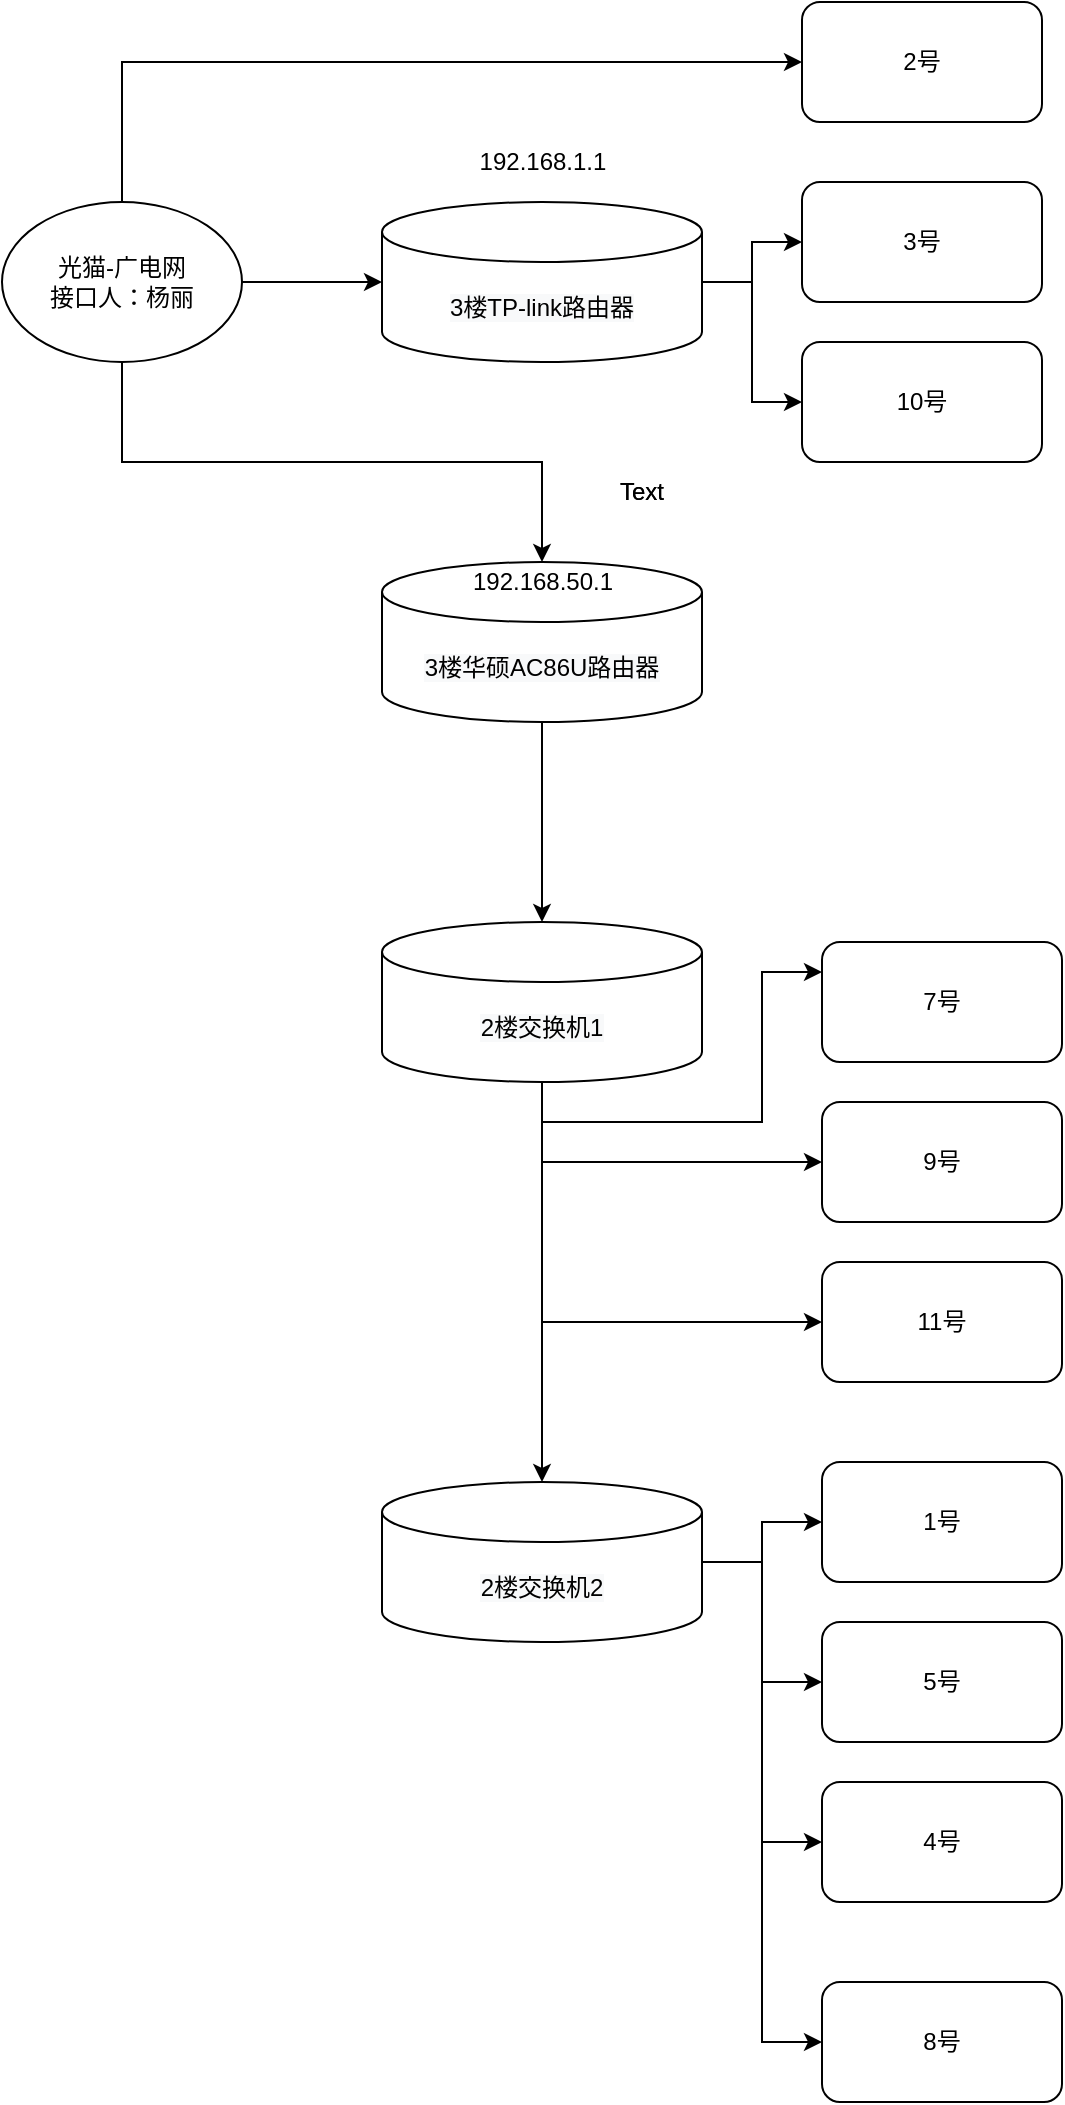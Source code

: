 <mxfile version="19.0.2" type="github">
  <diagram id="QX97mzNyihSSCgHgmmuL" name="Page-1">
    <mxGraphModel dx="594" dy="1558" grid="1" gridSize="10" guides="1" tooltips="1" connect="1" arrows="1" fold="1" page="1" pageScale="1" pageWidth="827" pageHeight="1169" math="0" shadow="0">
      <root>
        <mxCell id="0" />
        <mxCell id="1" parent="0" />
        <mxCell id="RoXwMoGi_ICYDZfWmA2_-11" style="edgeStyle=orthogonalEdgeStyle;rounded=0;orthogonalLoop=1;jettySize=auto;html=1;exitX=0.5;exitY=1;exitDx=0;exitDy=0;entryX=0.5;entryY=0;entryDx=0;entryDy=0;entryPerimeter=0;" edge="1" parent="1" source="RoXwMoGi_ICYDZfWmA2_-1" target="RoXwMoGi_ICYDZfWmA2_-3">
          <mxGeometry relative="1" as="geometry" />
        </mxCell>
        <mxCell id="RoXwMoGi_ICYDZfWmA2_-34" style="edgeStyle=orthogonalEdgeStyle;rounded=0;orthogonalLoop=1;jettySize=auto;html=1;exitX=1;exitY=0.5;exitDx=0;exitDy=0;entryX=0;entryY=0.5;entryDx=0;entryDy=0;entryPerimeter=0;" edge="1" parent="1" source="RoXwMoGi_ICYDZfWmA2_-1" target="RoXwMoGi_ICYDZfWmA2_-30">
          <mxGeometry relative="1" as="geometry" />
        </mxCell>
        <mxCell id="RoXwMoGi_ICYDZfWmA2_-41" style="edgeStyle=orthogonalEdgeStyle;rounded=0;orthogonalLoop=1;jettySize=auto;html=1;exitX=0.5;exitY=0;exitDx=0;exitDy=0;entryX=0;entryY=0.5;entryDx=0;entryDy=0;" edge="1" parent="1" source="RoXwMoGi_ICYDZfWmA2_-1" target="RoXwMoGi_ICYDZfWmA2_-5">
          <mxGeometry relative="1" as="geometry" />
        </mxCell>
        <mxCell id="RoXwMoGi_ICYDZfWmA2_-1" value="光猫-广电网&lt;br&gt;接口人：杨丽" style="ellipse;whiteSpace=wrap;html=1;" vertex="1" parent="1">
          <mxGeometry x="50" y="40" width="120" height="80" as="geometry" />
        </mxCell>
        <mxCell id="RoXwMoGi_ICYDZfWmA2_-2" value="3号" style="rounded=1;whiteSpace=wrap;html=1;" vertex="1" parent="1">
          <mxGeometry x="450" y="30" width="120" height="60" as="geometry" />
        </mxCell>
        <mxCell id="RoXwMoGi_ICYDZfWmA2_-12" style="edgeStyle=orthogonalEdgeStyle;rounded=0;orthogonalLoop=1;jettySize=auto;html=1;exitX=0.5;exitY=1;exitDx=0;exitDy=0;exitPerimeter=0;entryX=0.5;entryY=0;entryDx=0;entryDy=0;entryPerimeter=0;" edge="1" parent="1" source="RoXwMoGi_ICYDZfWmA2_-3" target="RoXwMoGi_ICYDZfWmA2_-9">
          <mxGeometry relative="1" as="geometry" />
        </mxCell>
        <mxCell id="RoXwMoGi_ICYDZfWmA2_-3" value="&lt;span style=&quot;color: rgb(0, 0, 0); font-family: Helvetica; font-size: 12px; font-style: normal; font-variant-ligatures: normal; font-variant-caps: normal; font-weight: 400; letter-spacing: normal; orphans: 2; text-align: center; text-indent: 0px; text-transform: none; widows: 2; word-spacing: 0px; -webkit-text-stroke-width: 0px; background-color: rgb(248, 249, 250); text-decoration-thickness: initial; text-decoration-style: initial; text-decoration-color: initial; float: none; display: inline !important;&quot;&gt;3楼华硕AC86U路由器&lt;/span&gt;" style="shape=cylinder3;whiteSpace=wrap;html=1;boundedLbl=1;backgroundOutline=1;size=15;" vertex="1" parent="1">
          <mxGeometry x="240" y="220" width="160" height="80" as="geometry" />
        </mxCell>
        <mxCell id="RoXwMoGi_ICYDZfWmA2_-4" value="10号" style="rounded=1;whiteSpace=wrap;html=1;" vertex="1" parent="1">
          <mxGeometry x="450" y="110" width="120" height="60" as="geometry" />
        </mxCell>
        <mxCell id="RoXwMoGi_ICYDZfWmA2_-5" value="2号" style="rounded=1;whiteSpace=wrap;html=1;" vertex="1" parent="1">
          <mxGeometry x="450" y="-60" width="120" height="60" as="geometry" />
        </mxCell>
        <mxCell id="RoXwMoGi_ICYDZfWmA2_-17" style="edgeStyle=orthogonalEdgeStyle;rounded=0;orthogonalLoop=1;jettySize=auto;html=1;exitX=0.5;exitY=1;exitDx=0;exitDy=0;exitPerimeter=0;entryX=0.5;entryY=0;entryDx=0;entryDy=0;entryPerimeter=0;" edge="1" parent="1" source="RoXwMoGi_ICYDZfWmA2_-9" target="RoXwMoGi_ICYDZfWmA2_-16">
          <mxGeometry relative="1" as="geometry" />
        </mxCell>
        <mxCell id="RoXwMoGi_ICYDZfWmA2_-19" style="edgeStyle=orthogonalEdgeStyle;rounded=0;orthogonalLoop=1;jettySize=auto;html=1;exitX=0.5;exitY=1;exitDx=0;exitDy=0;exitPerimeter=0;entryX=0;entryY=0.25;entryDx=0;entryDy=0;" edge="1" parent="1" source="RoXwMoGi_ICYDZfWmA2_-9" target="RoXwMoGi_ICYDZfWmA2_-13">
          <mxGeometry relative="1" as="geometry" />
        </mxCell>
        <mxCell id="RoXwMoGi_ICYDZfWmA2_-20" style="edgeStyle=orthogonalEdgeStyle;rounded=0;orthogonalLoop=1;jettySize=auto;html=1;exitX=0.5;exitY=1;exitDx=0;exitDy=0;exitPerimeter=0;entryX=0;entryY=0.5;entryDx=0;entryDy=0;" edge="1" parent="1" source="RoXwMoGi_ICYDZfWmA2_-9" target="RoXwMoGi_ICYDZfWmA2_-14">
          <mxGeometry relative="1" as="geometry" />
        </mxCell>
        <mxCell id="RoXwMoGi_ICYDZfWmA2_-21" style="edgeStyle=orthogonalEdgeStyle;rounded=0;orthogonalLoop=1;jettySize=auto;html=1;exitX=0.5;exitY=1;exitDx=0;exitDy=0;exitPerimeter=0;entryX=0;entryY=0.5;entryDx=0;entryDy=0;" edge="1" parent="1" source="RoXwMoGi_ICYDZfWmA2_-9" target="RoXwMoGi_ICYDZfWmA2_-15">
          <mxGeometry relative="1" as="geometry" />
        </mxCell>
        <mxCell id="RoXwMoGi_ICYDZfWmA2_-9" value="&lt;span style=&quot;color: rgb(0, 0, 0); font-family: Helvetica; font-size: 12px; font-style: normal; font-variant-ligatures: normal; font-variant-caps: normal; font-weight: 400; letter-spacing: normal; orphans: 2; text-align: center; text-indent: 0px; text-transform: none; widows: 2; word-spacing: 0px; -webkit-text-stroke-width: 0px; background-color: rgb(248, 249, 250); text-decoration-thickness: initial; text-decoration-style: initial; text-decoration-color: initial; float: none; display: inline !important;&quot;&gt;2楼交换机1&lt;/span&gt;" style="shape=cylinder3;whiteSpace=wrap;html=1;boundedLbl=1;backgroundOutline=1;size=15;" vertex="1" parent="1">
          <mxGeometry x="240" y="400" width="160" height="80" as="geometry" />
        </mxCell>
        <mxCell id="RoXwMoGi_ICYDZfWmA2_-13" value="7号" style="rounded=1;whiteSpace=wrap;html=1;" vertex="1" parent="1">
          <mxGeometry x="460" y="410" width="120" height="60" as="geometry" />
        </mxCell>
        <mxCell id="RoXwMoGi_ICYDZfWmA2_-14" value="9号" style="rounded=1;whiteSpace=wrap;html=1;" vertex="1" parent="1">
          <mxGeometry x="460" y="490" width="120" height="60" as="geometry" />
        </mxCell>
        <mxCell id="RoXwMoGi_ICYDZfWmA2_-15" value="11号" style="rounded=1;whiteSpace=wrap;html=1;" vertex="1" parent="1">
          <mxGeometry x="460" y="570" width="120" height="60" as="geometry" />
        </mxCell>
        <mxCell id="RoXwMoGi_ICYDZfWmA2_-26" style="edgeStyle=orthogonalEdgeStyle;rounded=0;orthogonalLoop=1;jettySize=auto;html=1;exitX=1;exitY=0.5;exitDx=0;exitDy=0;exitPerimeter=0;entryX=0;entryY=0.5;entryDx=0;entryDy=0;" edge="1" parent="1" source="RoXwMoGi_ICYDZfWmA2_-16" target="RoXwMoGi_ICYDZfWmA2_-22">
          <mxGeometry relative="1" as="geometry" />
        </mxCell>
        <mxCell id="RoXwMoGi_ICYDZfWmA2_-27" style="edgeStyle=orthogonalEdgeStyle;rounded=0;orthogonalLoop=1;jettySize=auto;html=1;exitX=1;exitY=0.5;exitDx=0;exitDy=0;exitPerimeter=0;entryX=0;entryY=0.5;entryDx=0;entryDy=0;" edge="1" parent="1" source="RoXwMoGi_ICYDZfWmA2_-16" target="RoXwMoGi_ICYDZfWmA2_-23">
          <mxGeometry relative="1" as="geometry" />
        </mxCell>
        <mxCell id="RoXwMoGi_ICYDZfWmA2_-28" style="edgeStyle=orthogonalEdgeStyle;rounded=0;orthogonalLoop=1;jettySize=auto;html=1;exitX=1;exitY=0.5;exitDx=0;exitDy=0;exitPerimeter=0;entryX=0;entryY=0.5;entryDx=0;entryDy=0;" edge="1" parent="1" source="RoXwMoGi_ICYDZfWmA2_-16" target="RoXwMoGi_ICYDZfWmA2_-24">
          <mxGeometry relative="1" as="geometry" />
        </mxCell>
        <mxCell id="RoXwMoGi_ICYDZfWmA2_-29" style="edgeStyle=orthogonalEdgeStyle;rounded=0;orthogonalLoop=1;jettySize=auto;html=1;exitX=1;exitY=0.5;exitDx=0;exitDy=0;exitPerimeter=0;entryX=0;entryY=0.5;entryDx=0;entryDy=0;" edge="1" parent="1" source="RoXwMoGi_ICYDZfWmA2_-16" target="RoXwMoGi_ICYDZfWmA2_-25">
          <mxGeometry relative="1" as="geometry" />
        </mxCell>
        <mxCell id="RoXwMoGi_ICYDZfWmA2_-16" value="&lt;span style=&quot;color: rgb(0, 0, 0); font-family: Helvetica; font-size: 12px; font-style: normal; font-variant-ligatures: normal; font-variant-caps: normal; font-weight: 400; letter-spacing: normal; orphans: 2; text-align: center; text-indent: 0px; text-transform: none; widows: 2; word-spacing: 0px; -webkit-text-stroke-width: 0px; background-color: rgb(248, 249, 250); text-decoration-thickness: initial; text-decoration-style: initial; text-decoration-color: initial; float: none; display: inline !important;&quot;&gt;2楼交换机2&lt;/span&gt;" style="shape=cylinder3;whiteSpace=wrap;html=1;boundedLbl=1;backgroundOutline=1;size=15;" vertex="1" parent="1">
          <mxGeometry x="240" y="680" width="160" height="80" as="geometry" />
        </mxCell>
        <mxCell id="RoXwMoGi_ICYDZfWmA2_-22" value="1号" style="rounded=1;whiteSpace=wrap;html=1;" vertex="1" parent="1">
          <mxGeometry x="460" y="670" width="120" height="60" as="geometry" />
        </mxCell>
        <mxCell id="RoXwMoGi_ICYDZfWmA2_-23" value="5号" style="rounded=1;whiteSpace=wrap;html=1;" vertex="1" parent="1">
          <mxGeometry x="460" y="750" width="120" height="60" as="geometry" />
        </mxCell>
        <mxCell id="RoXwMoGi_ICYDZfWmA2_-24" value="4号" style="rounded=1;whiteSpace=wrap;html=1;" vertex="1" parent="1">
          <mxGeometry x="460" y="830" width="120" height="60" as="geometry" />
        </mxCell>
        <mxCell id="RoXwMoGi_ICYDZfWmA2_-25" value="8号" style="rounded=1;whiteSpace=wrap;html=1;" vertex="1" parent="1">
          <mxGeometry x="460" y="930" width="120" height="60" as="geometry" />
        </mxCell>
        <mxCell id="RoXwMoGi_ICYDZfWmA2_-31" style="edgeStyle=orthogonalEdgeStyle;rounded=0;orthogonalLoop=1;jettySize=auto;html=1;exitX=1;exitY=0.5;exitDx=0;exitDy=0;exitPerimeter=0;entryX=0;entryY=0.5;entryDx=0;entryDy=0;" edge="1" parent="1" source="RoXwMoGi_ICYDZfWmA2_-30" target="RoXwMoGi_ICYDZfWmA2_-2">
          <mxGeometry relative="1" as="geometry" />
        </mxCell>
        <mxCell id="RoXwMoGi_ICYDZfWmA2_-32" style="edgeStyle=orthogonalEdgeStyle;rounded=0;orthogonalLoop=1;jettySize=auto;html=1;exitX=1;exitY=0.5;exitDx=0;exitDy=0;exitPerimeter=0;entryX=0;entryY=0.5;entryDx=0;entryDy=0;" edge="1" parent="1" source="RoXwMoGi_ICYDZfWmA2_-30" target="RoXwMoGi_ICYDZfWmA2_-4">
          <mxGeometry relative="1" as="geometry" />
        </mxCell>
        <mxCell id="RoXwMoGi_ICYDZfWmA2_-30" value="&lt;span style=&quot;color: rgb(0, 0, 0); font-family: Helvetica; font-size: 12px; font-style: normal; font-variant-ligatures: normal; font-variant-caps: normal; font-weight: 400; letter-spacing: normal; orphans: 2; text-align: center; text-indent: 0px; text-transform: none; widows: 2; word-spacing: 0px; -webkit-text-stroke-width: 0px; background-color: rgb(248, 249, 250); text-decoration-thickness: initial; text-decoration-style: initial; text-decoration-color: initial; float: none; display: inline !important;&quot;&gt;3楼TP-link路由器&lt;/span&gt;" style="shape=cylinder3;whiteSpace=wrap;html=1;boundedLbl=1;backgroundOutline=1;size=15;" vertex="1" parent="1">
          <mxGeometry x="240" y="40" width="160" height="80" as="geometry" />
        </mxCell>
        <mxCell id="RoXwMoGi_ICYDZfWmA2_-37" value="Text" style="text;html=1;strokeColor=none;fillColor=none;align=center;verticalAlign=middle;whiteSpace=wrap;rounded=0;" vertex="1" parent="1">
          <mxGeometry x="340" y="170" width="60" height="30" as="geometry" />
        </mxCell>
        <mxCell id="RoXwMoGi_ICYDZfWmA2_-38" value="Text" style="text;html=1;strokeColor=none;fillColor=none;align=center;verticalAlign=middle;whiteSpace=wrap;rounded=0;" vertex="1" parent="1">
          <mxGeometry x="340" y="170" width="60" height="30" as="geometry" />
        </mxCell>
        <mxCell id="RoXwMoGi_ICYDZfWmA2_-39" value="192.168.1.1" style="text;html=1;align=center;verticalAlign=middle;resizable=0;points=[];autosize=1;strokeColor=none;fillColor=none;" vertex="1" parent="1">
          <mxGeometry x="280" y="10" width="80" height="20" as="geometry" />
        </mxCell>
        <mxCell id="RoXwMoGi_ICYDZfWmA2_-40" value="192.168.50.1" style="text;html=1;align=center;verticalAlign=middle;resizable=0;points=[];autosize=1;strokeColor=none;fillColor=none;" vertex="1" parent="1">
          <mxGeometry x="275" y="220" width="90" height="20" as="geometry" />
        </mxCell>
      </root>
    </mxGraphModel>
  </diagram>
</mxfile>
